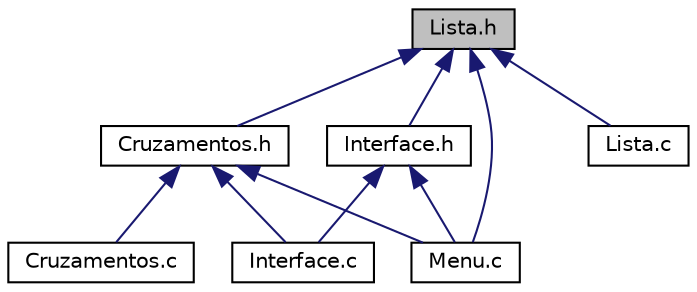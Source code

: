 digraph "Lista.h"
{
  edge [fontname="Helvetica",fontsize="10",labelfontname="Helvetica",labelfontsize="10"];
  node [fontname="Helvetica",fontsize="10",shape=record];
  Node1 [label="Lista.h",height=0.2,width=0.4,color="black", fillcolor="grey75", style="filled", fontcolor="black"];
  Node1 -> Node2 [dir="back",color="midnightblue",fontsize="10",style="solid",fontname="Helvetica"];
  Node2 [label="Cruzamentos.h",height=0.2,width=0.4,color="black", fillcolor="white", style="filled",URL="$_cruzamentos_8h.html"];
  Node2 -> Node3 [dir="back",color="midnightblue",fontsize="10",style="solid",fontname="Helvetica"];
  Node3 [label="Cruzamentos.c",height=0.2,width=0.4,color="black", fillcolor="white", style="filled",URL="$_cruzamentos_8c.html"];
  Node2 -> Node4 [dir="back",color="midnightblue",fontsize="10",style="solid",fontname="Helvetica"];
  Node4 [label="Interface.c",height=0.2,width=0.4,color="black", fillcolor="white", style="filled",URL="$_interface_8c.html"];
  Node2 -> Node5 [dir="back",color="midnightblue",fontsize="10",style="solid",fontname="Helvetica"];
  Node5 [label="Menu.c",height=0.2,width=0.4,color="black", fillcolor="white", style="filled",URL="$_menu_8c.html"];
  Node1 -> Node6 [dir="back",color="midnightblue",fontsize="10",style="solid",fontname="Helvetica"];
  Node6 [label="Interface.h",height=0.2,width=0.4,color="black", fillcolor="white", style="filled",URL="$_interface_8h.html"];
  Node6 -> Node4 [dir="back",color="midnightblue",fontsize="10",style="solid",fontname="Helvetica"];
  Node6 -> Node5 [dir="back",color="midnightblue",fontsize="10",style="solid",fontname="Helvetica"];
  Node1 -> Node7 [dir="back",color="midnightblue",fontsize="10",style="solid",fontname="Helvetica"];
  Node7 [label="Lista.c",height=0.2,width=0.4,color="black", fillcolor="white", style="filled",URL="$_lista_8c.html"];
  Node1 -> Node5 [dir="back",color="midnightblue",fontsize="10",style="solid",fontname="Helvetica"];
}
